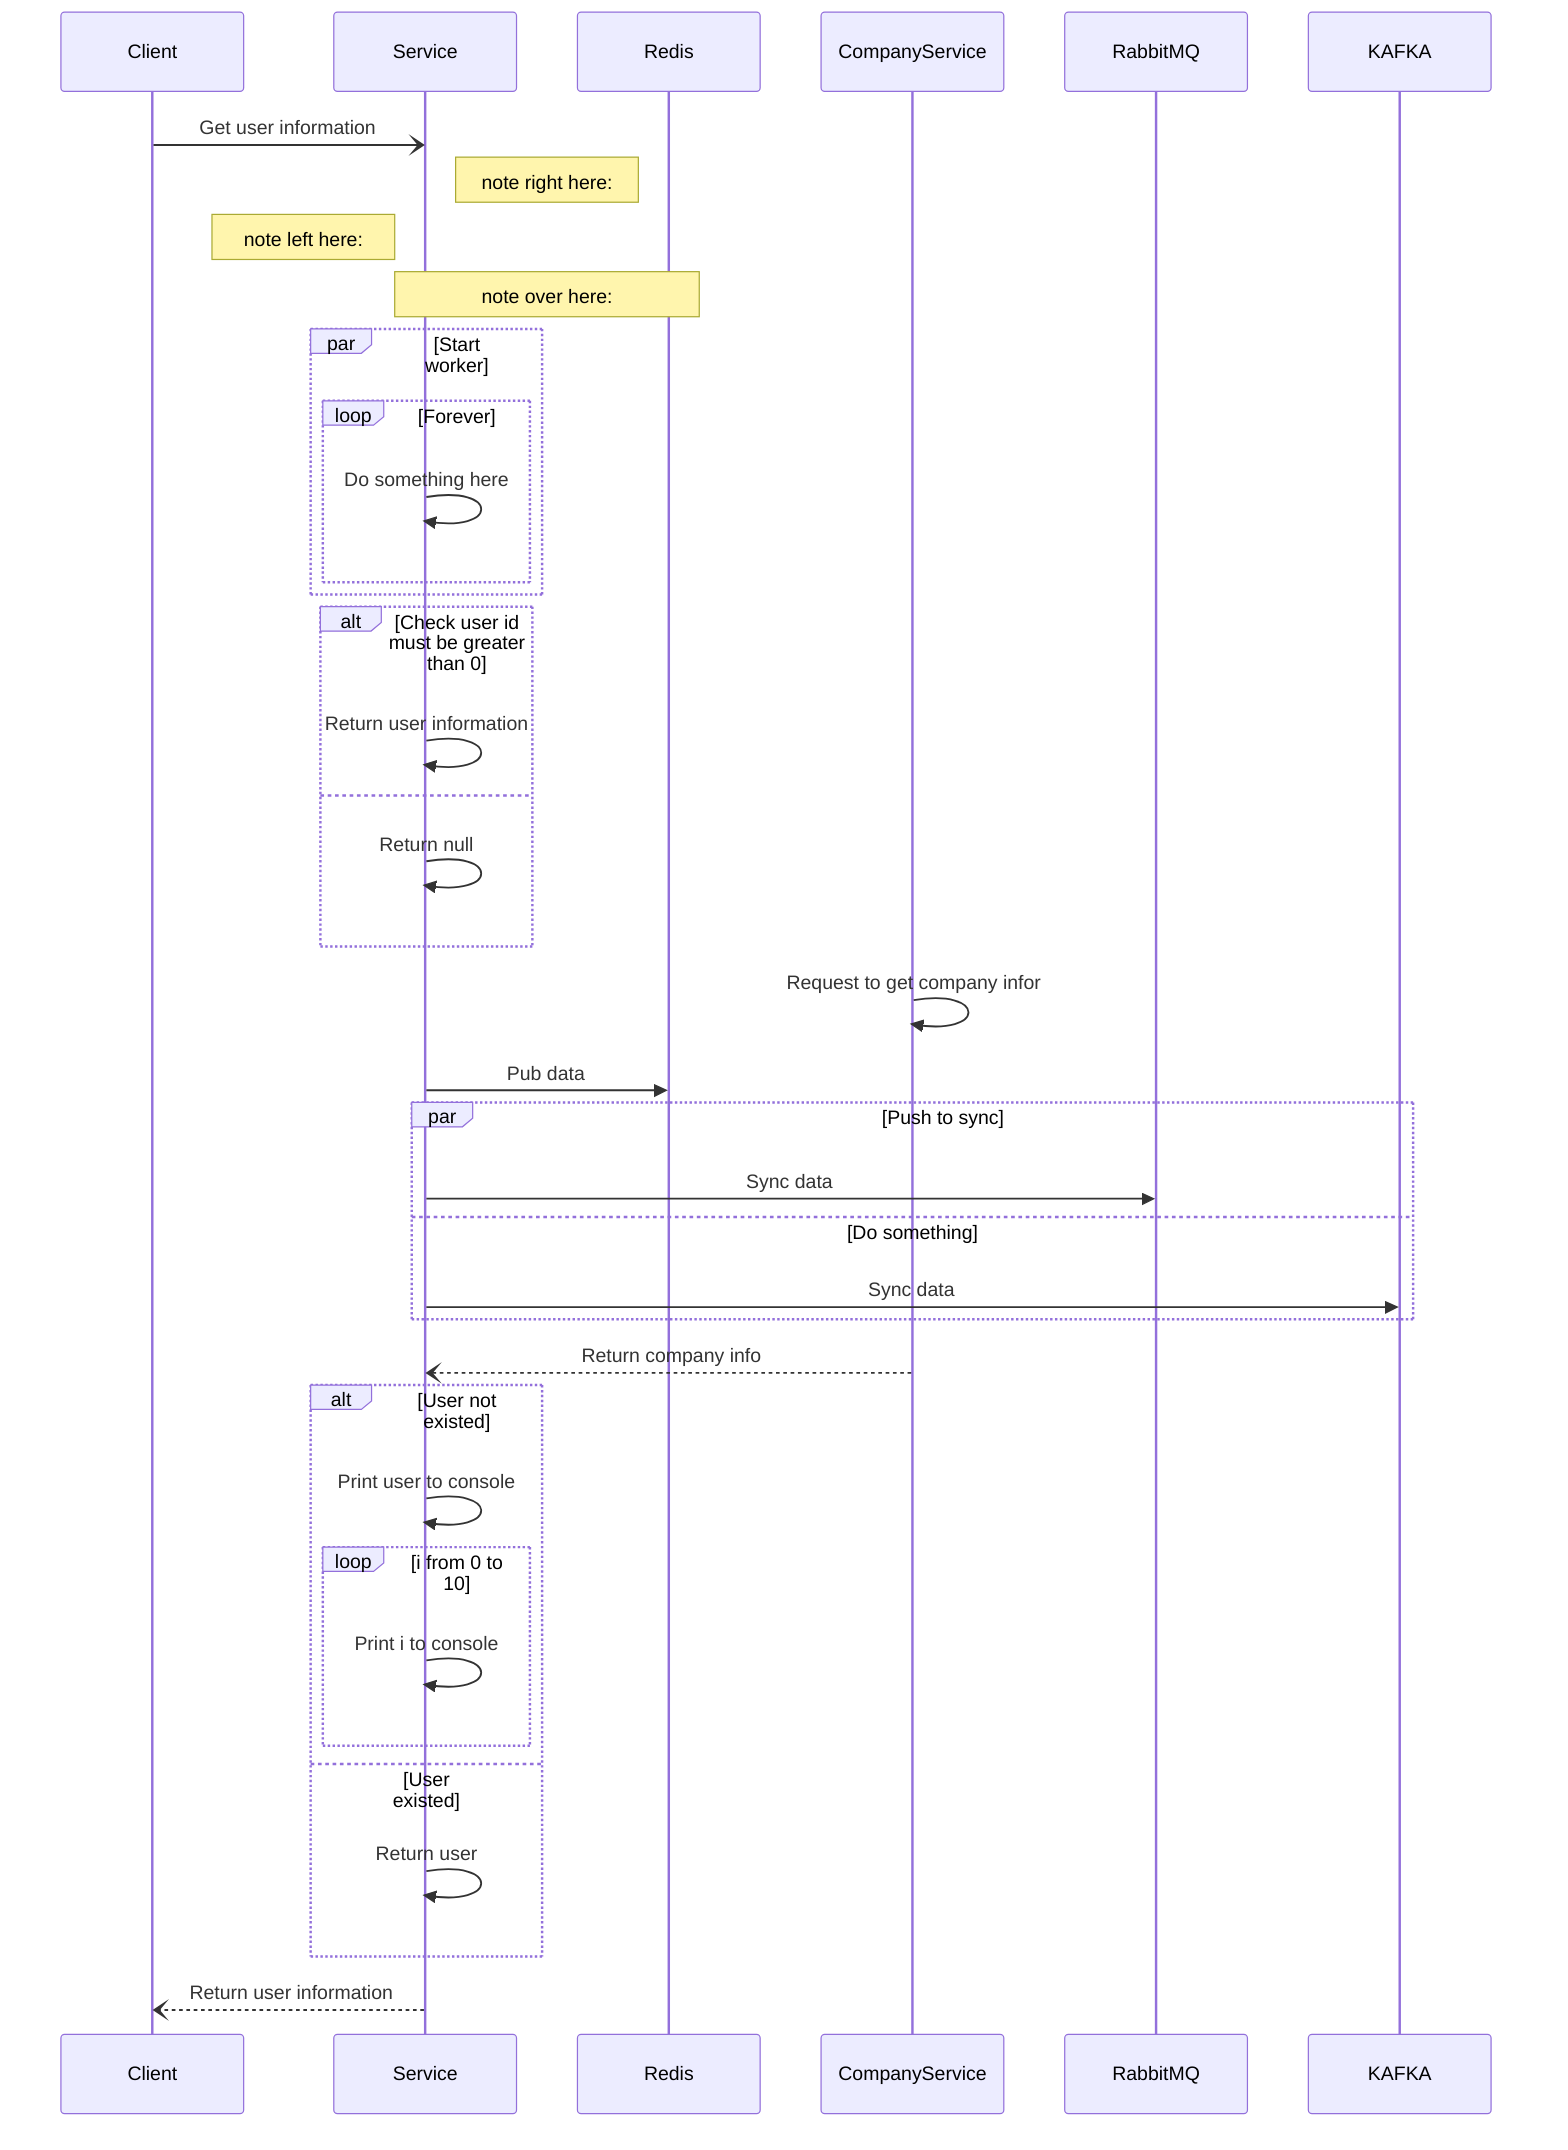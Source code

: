 sequenceDiagram

    Client -) Service: Get user information
    NOTE RIGHT OF Service: note right here: 
    NOTE LEFT OF Service: note left here: 
    NOTE OVER Service,Redis: note over here: 

      PAR Start worker
        LOOP Forever
          Service ->> Service: Do something here
        END 
      END 

      ALT Check user id must be greater than 0
        Service ->> Service: Return user information
      ELSE 
        Service ->> Service: Return null
      END 

      CompanyService ->> CompanyService: Request to get company infor
      Service ->> Redis: Pub data
      PAR Push to sync
        Service ->> RabbitMQ: Sync data
      AND Do something
        Service ->> KAFKA: Sync data
      END 
      CompanyService --) Service : Return company info
          ALT User not existed
            Service ->> Service: Print user to console
            LOOP i from 0 to 10
              Service ->> Service: Print i to console
            END 
          ELSE User existed
            Service ->> Service: Return user
          END 
          Service --) Client : Return user information